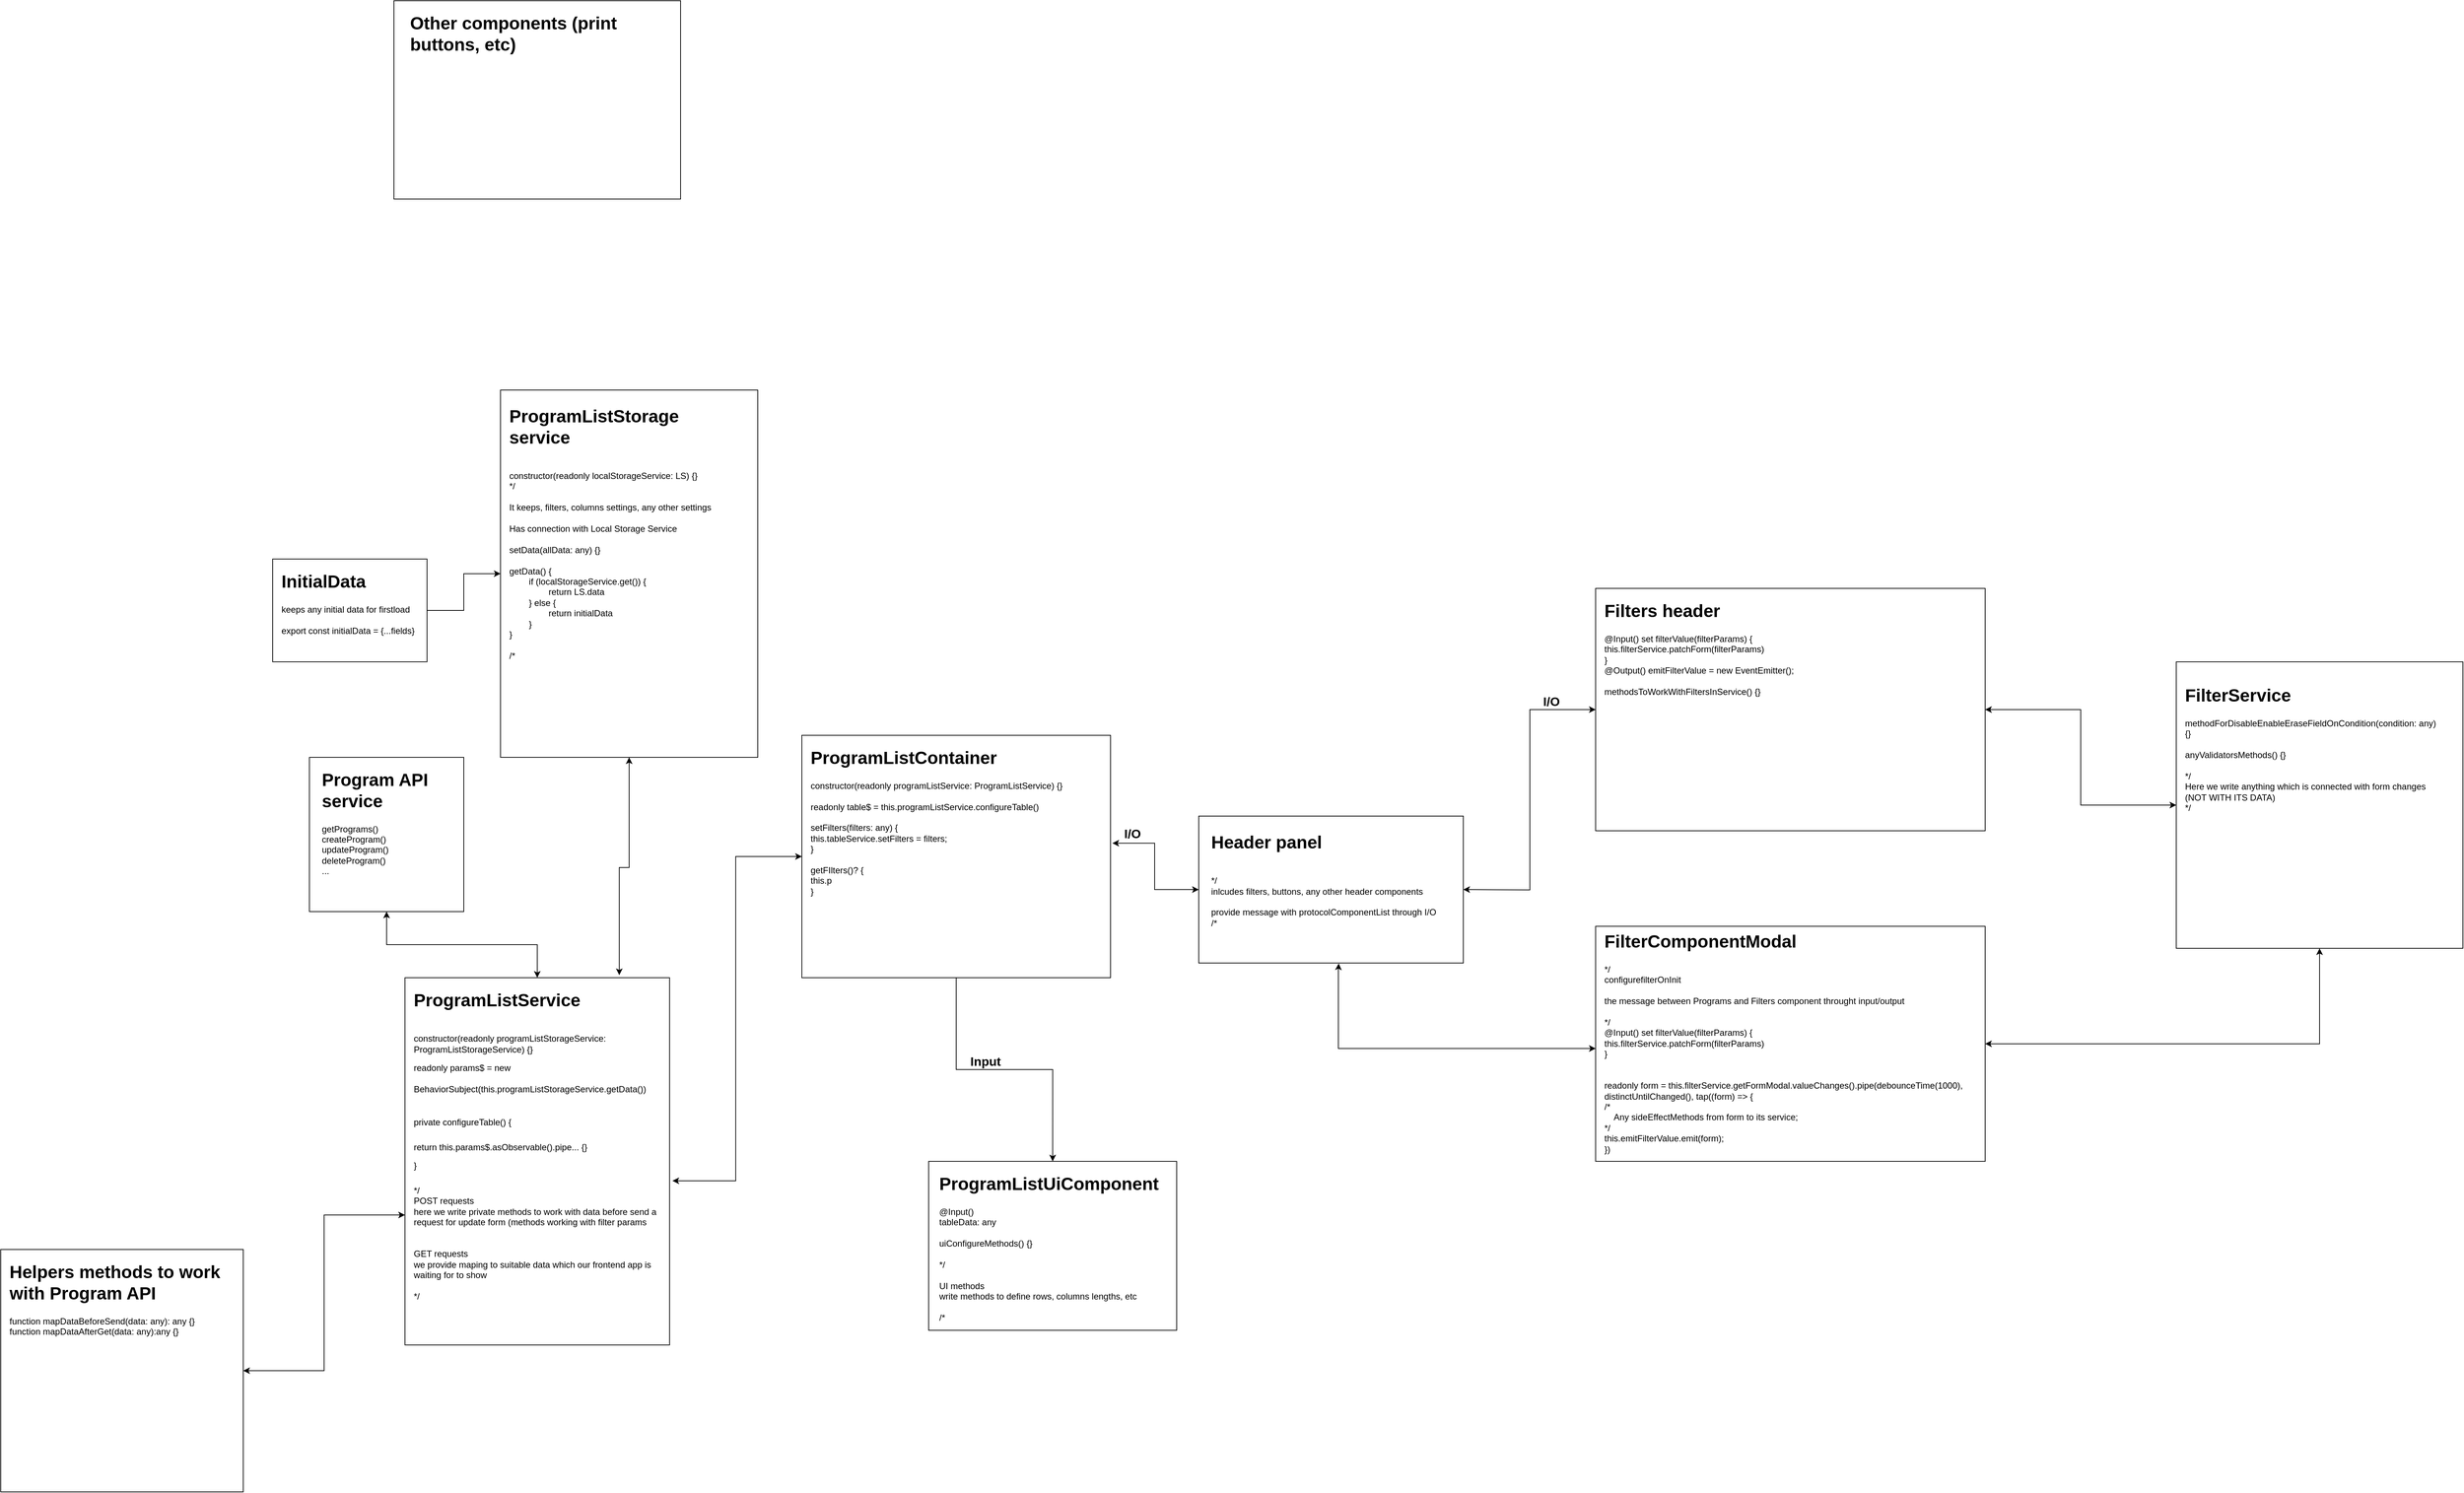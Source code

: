 <mxfile version="24.7.1" type="github">
  <diagram id="C5RBs43oDa-KdzZeNtuy" name="Page-1">
    <mxGraphModel dx="2692" dy="2213" grid="1" gridSize="10" guides="1" tooltips="1" connect="1" arrows="1" fold="1" page="1" pageScale="1" pageWidth="827" pageHeight="1169" math="0" shadow="0">
      <root>
        <mxCell id="WIyWlLk6GJQsqaUBKTNV-0" />
        <mxCell id="WIyWlLk6GJQsqaUBKTNV-1" parent="WIyWlLk6GJQsqaUBKTNV-0" />
        <mxCell id="mHJpHuQM93hfwTMyWl6n-1" value="" style="rounded=0;whiteSpace=wrap;html=1;labelPosition=center;verticalLabelPosition=top;align=center;verticalAlign=bottom;" vertex="1" parent="WIyWlLk6GJQsqaUBKTNV-1">
          <mxGeometry x="442.5" y="450" width="337.5" height="230" as="geometry" />
        </mxCell>
        <mxCell id="mHJpHuQM93hfwTMyWl6n-30" style="edgeStyle=orthogonalEdgeStyle;rounded=0;orthogonalLoop=1;jettySize=auto;html=1;entryX=0.5;entryY=1;entryDx=0;entryDy=0;startArrow=classic;startFill=1;" edge="1" parent="WIyWlLk6GJQsqaUBKTNV-1" source="mHJpHuQM93hfwTMyWl6n-3" target="mHJpHuQM93hfwTMyWl6n-29">
          <mxGeometry relative="1" as="geometry" />
        </mxCell>
        <mxCell id="mHJpHuQM93hfwTMyWl6n-70" style="edgeStyle=orthogonalEdgeStyle;rounded=0;orthogonalLoop=1;jettySize=auto;html=1;entryX=0.529;entryY=1.003;entryDx=0;entryDy=0;entryPerimeter=0;startArrow=classic;startFill=1;" edge="1" parent="WIyWlLk6GJQsqaUBKTNV-1" target="mHJpHuQM93hfwTMyWl6n-53">
          <mxGeometry relative="1" as="geometry">
            <mxPoint x="1006.56" y="190.0" as="targetPoint" />
            <mxPoint x="1350" y="296.4" as="sourcePoint" />
            <Array as="points">
              <mxPoint x="1000" y="296" />
              <mxPoint x="1000" y="190" />
              <mxPoint x="1000" y="190" />
            </Array>
          </mxGeometry>
        </mxCell>
        <mxCell id="mHJpHuQM93hfwTMyWl6n-3" value="" style="rounded=0;whiteSpace=wrap;html=1;" vertex="1" parent="WIyWlLk6GJQsqaUBKTNV-1">
          <mxGeometry x="1350" y="130" width="530" height="320" as="geometry" />
        </mxCell>
        <mxCell id="mHJpHuQM93hfwTMyWl6n-20" style="edgeStyle=orthogonalEdgeStyle;rounded=0;orthogonalLoop=1;jettySize=auto;html=1;entryX=0.5;entryY=1;entryDx=0;entryDy=0;startArrow=classic;startFill=1;" edge="1" parent="WIyWlLk6GJQsqaUBKTNV-1" source="mHJpHuQM93hfwTMyWl6n-5" target="mHJpHuQM93hfwTMyWl6n-17">
          <mxGeometry relative="1" as="geometry" />
        </mxCell>
        <mxCell id="mHJpHuQM93hfwTMyWl6n-5" value="&lt;div&gt;&lt;br&gt;&lt;/div&gt;" style="rounded=0;whiteSpace=wrap;html=1;align=center;labelPosition=center;verticalLabelPosition=top;verticalAlign=bottom;" vertex="1" parent="WIyWlLk6GJQsqaUBKTNV-1">
          <mxGeometry x="-270" y="200" width="360" height="500" as="geometry" />
        </mxCell>
        <mxCell id="mHJpHuQM93hfwTMyWl6n-17" value="" style="whiteSpace=wrap;html=1;aspect=fixed;" vertex="1" parent="WIyWlLk6GJQsqaUBKTNV-1">
          <mxGeometry x="-400" y="-100" width="210" height="210" as="geometry" />
        </mxCell>
        <mxCell id="mHJpHuQM93hfwTMyWl6n-18" value="&lt;h1 style=&quot;margin-top: 0px;&quot;&gt;Program API service&lt;/h1&gt;&lt;div&gt;getPrograms()&lt;/div&gt;&lt;div&gt;createProgram()&lt;br&gt;updateProgram()&lt;/div&gt;&lt;div&gt;deleteProgram()&lt;/div&gt;&lt;div&gt;...&lt;/div&gt;" style="text;html=1;whiteSpace=wrap;overflow=hidden;rounded=0;" vertex="1" parent="WIyWlLk6GJQsqaUBKTNV-1">
          <mxGeometry x="-385" y="-90" width="180" height="160" as="geometry" />
        </mxCell>
        <mxCell id="mHJpHuQM93hfwTMyWl6n-21" value="&lt;h1 style=&quot;margin-top: 0px;&quot;&gt;&lt;span style=&quot;background-color: initial;&quot;&gt;ProgramListService&lt;/span&gt;&lt;/h1&gt;&lt;div&gt;&lt;span style=&quot;background-color: initial;&quot;&gt;&lt;br&gt;&lt;/span&gt;&lt;/div&gt;&lt;div&gt;&lt;span style=&quot;background-color: initial;&quot;&gt;constructor(readonly programListStorageService: ProgramListStorageService) {}&lt;/span&gt;&lt;/div&gt;&lt;h1 style=&quot;margin-top: 0px;&quot;&gt;&lt;span style=&quot;font-size: 12px; font-weight: 400;&quot;&gt;readonly params$ = new BehaviorSubject(this.programListStorageService.getData())&lt;/span&gt;&lt;/h1&gt;&lt;h1 style=&quot;margin-top: 0px;&quot;&gt;&lt;span style=&quot;font-size: 12px; font-weight: 400;&quot;&gt;private configureTable() {&lt;/span&gt;&lt;/h1&gt;&lt;div&gt;&lt;span style=&quot;font-size: 12px; font-weight: 400;&quot;&gt;return this.params$.asObservable().pipe... {}&lt;/span&gt;&lt;/div&gt;&lt;h1 style=&quot;margin-top: 0px;&quot;&gt;&lt;span style=&quot;font-size: 12px; font-weight: 400;&quot;&gt;}&lt;/span&gt;&lt;/h1&gt;&lt;div&gt;*/&lt;/div&gt;&lt;div&gt;POST requests&lt;/div&gt;&lt;div&gt;here we write private methods to work with data before send a request for update form (methods working with filter params&lt;/div&gt;&lt;div&gt;&lt;br&gt;&lt;br&gt;GET requests&lt;br&gt;we provide maping to suitable data which our frontend app is waiting for to show&lt;/div&gt;&lt;div&gt;&lt;br&gt;&lt;/div&gt;&lt;div&gt;*/&lt;/div&gt;" style="text;html=1;whiteSpace=wrap;overflow=hidden;rounded=0;" vertex="1" parent="WIyWlLk6GJQsqaUBKTNV-1">
          <mxGeometry x="-260" y="210" width="340" height="450" as="geometry" />
        </mxCell>
        <mxCell id="mHJpHuQM93hfwTMyWl6n-28" value="&lt;h1 style=&quot;margin-top: 0px;&quot;&gt;ProgramListUiComponent&lt;/h1&gt;&lt;div&gt;&lt;span style=&quot;background-color: initial;&quot;&gt;@Input()&lt;br&gt;tableData: any&lt;/span&gt;&lt;/div&gt;&lt;div&gt;&lt;span style=&quot;background-color: initial;&quot;&gt;&lt;br&gt;uiConfigureMethods() {}&lt;/span&gt;&lt;br&gt;&lt;/div&gt;&lt;div&gt;&lt;span style=&quot;background-color: initial;&quot;&gt;&lt;br&gt;&lt;/span&gt;&lt;/div&gt;&lt;div&gt;&lt;span style=&quot;background-color: initial;&quot;&gt;*/&lt;/span&gt;&lt;/div&gt;&lt;div&gt;&lt;span style=&quot;background-color: initial;&quot;&gt;&lt;br&gt;&lt;/span&gt;&lt;/div&gt;&lt;div&gt;UI methods&lt;br&gt;write methods to define rows, columns lengths, etc&lt;span style=&quot;background-color: initial;&quot;&gt;&lt;br&gt;&lt;br&gt;/*&lt;/span&gt;&lt;/div&gt;&lt;div&gt;&lt;br&gt;&lt;/div&gt;&lt;div&gt;&lt;br&gt;&lt;/div&gt;&lt;div&gt;&lt;br&gt;&lt;/div&gt;&lt;div&gt;&lt;br&gt;&lt;/div&gt;&lt;div&gt;&lt;br&gt;&lt;/div&gt;" style="text;html=1;whiteSpace=wrap;overflow=hidden;rounded=0;" vertex="1" parent="WIyWlLk6GJQsqaUBKTNV-1">
          <mxGeometry x="455" y="460" width="315" height="210" as="geometry" />
        </mxCell>
        <mxCell id="mHJpHuQM93hfwTMyWl6n-29" value="" style="whiteSpace=wrap;html=1;aspect=fixed;" vertex="1" parent="WIyWlLk6GJQsqaUBKTNV-1">
          <mxGeometry x="2140" y="-230" width="390" height="390" as="geometry" />
        </mxCell>
        <mxCell id="mHJpHuQM93hfwTMyWl6n-31" value="&lt;h1 style=&quot;margin-top: 0px;&quot;&gt;FilterService&lt;/h1&gt;&lt;div&gt;methodForDisableEnableEraseFieldOnCondition(condition: any) {}&lt;/div&gt;&lt;div&gt;&lt;br&gt;&lt;/div&gt;&lt;div&gt;anyValidatorsMethods() {}&lt;/div&gt;&lt;div&gt;&lt;br&gt;&lt;/div&gt;&lt;div&gt;*/&lt;/div&gt;&lt;div&gt;Here we write anything which is connected with form changes (NOT WITH ITS DATA)&lt;/div&gt;&lt;div&gt;*/&lt;/div&gt;" style="text;html=1;whiteSpace=wrap;overflow=hidden;rounded=0;" vertex="1" parent="WIyWlLk6GJQsqaUBKTNV-1">
          <mxGeometry x="2150" y="-205" width="350" height="340" as="geometry" />
        </mxCell>
        <mxCell id="mHJpHuQM93hfwTMyWl6n-32" value="&lt;h1 style=&quot;margin-top: 0px;&quot;&gt;FilterComponentModal&lt;/h1&gt;&lt;div&gt;*/&lt;/div&gt;&lt;div&gt;configurefilterOnInit&lt;/div&gt;&lt;div&gt;&lt;br&gt;&lt;/div&gt;&lt;div&gt;the message between Programs and Filters component throught input/output&amp;nbsp;&lt;/div&gt;&lt;div&gt;&lt;br&gt;&lt;/div&gt;&lt;div&gt;*/&lt;/div&gt;&lt;div&gt;@Input() set filterValue(filterParams) {&lt;/div&gt;&lt;div&gt;this.filterService.patchForm(&lt;span style=&quot;background-color: initial;&quot;&gt;filterParams&lt;/span&gt;&lt;span style=&quot;background-color: initial;&quot;&gt;)&lt;/span&gt;&lt;/div&gt;&lt;div&gt;}&amp;nbsp;&lt;/div&gt;&lt;div&gt;&lt;br&gt;&lt;/div&gt;&lt;div&gt;&lt;br&gt;&lt;/div&gt;&lt;div&gt;readonly form = this.&lt;span style=&quot;background-color: initial;&quot;&gt;filterService.getF&lt;/span&gt;&lt;span style=&quot;background-color: initial;&quot;&gt;ormModal.valueChanges().pipe(debounceTime(1000), distinctUntilChanged(), tap((form) =&amp;gt; {&lt;/span&gt;&lt;/div&gt;&lt;div&gt;/*&lt;/div&gt;&lt;div&gt;&lt;span style=&quot;background-color: initial;&quot;&gt;&amp;nbsp; &amp;nbsp; Any sideEffectMethods from form to its service;&lt;br&gt;*/&lt;br&gt;this.&lt;/span&gt;emitFilterValue&lt;span style=&quot;background-color: initial;&quot;&gt;.emit(form);&lt;br&gt;})&lt;/span&gt;&lt;/div&gt;" style="text;html=1;whiteSpace=wrap;overflow=hidden;rounded=0;" vertex="1" parent="WIyWlLk6GJQsqaUBKTNV-1">
          <mxGeometry x="1360" y="130" width="510" height="310" as="geometry" />
        </mxCell>
        <mxCell id="mHJpHuQM93hfwTMyWl6n-36" value="" style="whiteSpace=wrap;html=1;aspect=fixed;glass=0;" vertex="1" parent="WIyWlLk6GJQsqaUBKTNV-1">
          <mxGeometry x="-820" y="570" width="330" height="330" as="geometry" />
        </mxCell>
        <mxCell id="mHJpHuQM93hfwTMyWl6n-37" value="&lt;h1 style=&quot;margin-top: 0px;&quot;&gt;Helpers methods to work with Program API&lt;/h1&gt;&lt;div&gt;function mapDataBeforeSend(data: any): any {}&lt;br&gt;function mapDataAfterGet(data: any):any {}&lt;/div&gt;" style="text;html=1;whiteSpace=wrap;overflow=hidden;rounded=0;" vertex="1" parent="WIyWlLk6GJQsqaUBKTNV-1">
          <mxGeometry x="-810" y="580" width="330" height="130" as="geometry" />
        </mxCell>
        <mxCell id="mHJpHuQM93hfwTMyWl6n-38" style="edgeStyle=orthogonalEdgeStyle;rounded=0;orthogonalLoop=1;jettySize=auto;html=1;entryX=0;entryY=0.646;entryDx=0;entryDy=0;entryPerimeter=0;startArrow=classic;startFill=1;" edge="1" parent="WIyWlLk6GJQsqaUBKTNV-1" source="mHJpHuQM93hfwTMyWl6n-36" target="mHJpHuQM93hfwTMyWl6n-5">
          <mxGeometry relative="1" as="geometry" />
        </mxCell>
        <mxCell id="mHJpHuQM93hfwTMyWl6n-39" value="" style="rounded=0;whiteSpace=wrap;html=1;" vertex="1" parent="WIyWlLk6GJQsqaUBKTNV-1">
          <mxGeometry x="-285" y="-1130" width="390" height="270" as="geometry" />
        </mxCell>
        <mxCell id="mHJpHuQM93hfwTMyWl6n-40" value="&lt;h1 style=&quot;margin-top: 0px;&quot;&gt;Other components (print buttons, etc)&lt;/h1&gt;" style="text;html=1;whiteSpace=wrap;overflow=hidden;rounded=0;" vertex="1" parent="WIyWlLk6GJQsqaUBKTNV-1">
          <mxGeometry x="-265" y="-1120" width="370" height="250" as="geometry" />
        </mxCell>
        <mxCell id="mHJpHuQM93hfwTMyWl6n-44" value="" style="rounded=0;whiteSpace=wrap;html=1;" vertex="1" parent="WIyWlLk6GJQsqaUBKTNV-1">
          <mxGeometry x="-140" y="-600" width="350" height="500" as="geometry" />
        </mxCell>
        <mxCell id="mHJpHuQM93hfwTMyWl6n-45" value="&lt;h1 style=&quot;margin-top: 0px;&quot;&gt;ProgramListStorage service&lt;/h1&gt;&lt;div&gt;&lt;br&gt;constructor(readonly localStorageService: LS) {}&lt;br&gt;*/&lt;br&gt;&lt;br&gt;It keeps, filters, columns settings, any other settings&lt;/div&gt;&lt;div&gt;&lt;br&gt;&lt;/div&gt;&lt;div&gt;Has connection with Local Storage Service&lt;/div&gt;&lt;div&gt;&lt;br&gt;&lt;/div&gt;&lt;div&gt;setData(allData: any) {}&lt;br&gt;&lt;br&gt;getData() {&lt;/div&gt;&lt;div&gt;&lt;span style=&quot;white-space: pre;&quot;&gt;&#x9;&lt;/span&gt;if (localStorageService.get()) {&lt;br&gt;&lt;span style=&quot;white-space: pre;&quot;&gt;&#x9;&lt;/span&gt;&lt;span style=&quot;white-space: pre;&quot;&gt;&#x9;&lt;/span&gt;return LS.data&lt;br&gt;&lt;span style=&quot;white-space: pre;&quot;&gt;&#x9;&lt;/span&gt;} else {&lt;br&gt;&amp;nbsp;&lt;span style=&quot;white-space: pre;&quot;&gt;&#x9;&lt;/span&gt;&lt;span style=&quot;white-space: pre;&quot;&gt;&#x9;&lt;/span&gt;return initialData&lt;br&gt;&lt;span style=&quot;white-space: pre;&quot;&gt;&#x9;&lt;/span&gt;}&lt;/div&gt;&lt;div&gt;}&lt;br&gt;&lt;br&gt;/*&lt;/div&gt;" style="text;html=1;whiteSpace=wrap;overflow=hidden;rounded=0;" vertex="1" parent="WIyWlLk6GJQsqaUBKTNV-1">
          <mxGeometry x="-130" y="-585" width="317.5" height="375" as="geometry" />
        </mxCell>
        <mxCell id="mHJpHuQM93hfwTMyWl6n-49" style="edgeStyle=orthogonalEdgeStyle;rounded=0;orthogonalLoop=1;jettySize=auto;html=1;entryX=0;entryY=0.5;entryDx=0;entryDy=0;startArrow=classic;startFill=1;" edge="1" parent="WIyWlLk6GJQsqaUBKTNV-1" source="mHJpHuQM93hfwTMyWl6n-47" target="mHJpHuQM93hfwTMyWl6n-29">
          <mxGeometry relative="1" as="geometry" />
        </mxCell>
        <mxCell id="mHJpHuQM93hfwTMyWl6n-47" value="" style="rounded=0;whiteSpace=wrap;html=1;" vertex="1" parent="WIyWlLk6GJQsqaUBKTNV-1">
          <mxGeometry x="1350" y="-330" width="530" height="330" as="geometry" />
        </mxCell>
        <mxCell id="mHJpHuQM93hfwTMyWl6n-50" value="&lt;h1 style=&quot;margin-top: 0px;&quot;&gt;Filters header&lt;/h1&gt;&lt;div&gt;@Input() set filterValue(filterParams) {&lt;/div&gt;&lt;div&gt;this.filterService.patchForm(&lt;span style=&quot;background-color: initial;&quot;&gt;filterParams&lt;/span&gt;&lt;span style=&quot;background-color: initial;&quot;&gt;)&lt;/span&gt;&lt;/div&gt;&lt;div&gt;}&amp;nbsp;&lt;/div&gt;&lt;div&gt;@Output()&amp;nbsp;&lt;span style=&quot;background-color: initial;&quot;&gt;emitFilterValue = new EventEmitter();&lt;/span&gt;&lt;/div&gt;&lt;div&gt;&lt;span style=&quot;background-color: initial;&quot;&gt;&lt;br&gt;&lt;/span&gt;&lt;/div&gt;&lt;div&gt;methodsToWorkWithFiltersInService() {}&lt;/div&gt;" style="text;html=1;whiteSpace=wrap;overflow=hidden;rounded=0;" vertex="1" parent="WIyWlLk6GJQsqaUBKTNV-1">
          <mxGeometry x="1360" y="-320" width="510" height="290" as="geometry" />
        </mxCell>
        <mxCell id="mHJpHuQM93hfwTMyWl6n-51" value="&lt;font style=&quot;font-size: 17px;&quot;&gt;&lt;b&gt;I/O&lt;/b&gt;&lt;/font&gt;" style="text;html=1;align=center;verticalAlign=middle;whiteSpace=wrap;rounded=0;" vertex="1" parent="WIyWlLk6GJQsqaUBKTNV-1">
          <mxGeometry x="1260" y="-190" width="60" height="30" as="geometry" />
        </mxCell>
        <mxCell id="mHJpHuQM93hfwTMyWl6n-53" value="" style="rounded=0;whiteSpace=wrap;html=1;" vertex="1" parent="WIyWlLk6GJQsqaUBKTNV-1">
          <mxGeometry x="810" y="-20" width="360" height="200" as="geometry" />
        </mxCell>
        <mxCell id="mHJpHuQM93hfwTMyWl6n-59" style="edgeStyle=orthogonalEdgeStyle;rounded=0;orthogonalLoop=1;jettySize=auto;html=1;entryX=0;entryY=0.5;entryDx=0;entryDy=0;startArrow=classic;startFill=1;" edge="1" parent="WIyWlLk6GJQsqaUBKTNV-1" target="mHJpHuQM93hfwTMyWl6n-47">
          <mxGeometry relative="1" as="geometry">
            <mxPoint x="1170" y="80" as="sourcePoint" />
          </mxGeometry>
        </mxCell>
        <mxCell id="mHJpHuQM93hfwTMyWl6n-54" value="&lt;h1 style=&quot;margin-top: 0px;&quot;&gt;Header panel&lt;/h1&gt;&lt;div&gt;&lt;br&gt;&lt;/div&gt;&lt;div&gt;*/&lt;/div&gt;&lt;div&gt;inlcudes filters, buttons, any other header components&lt;/div&gt;&lt;div&gt;&lt;br&gt;&lt;/div&gt;&lt;div&gt;provide message with protocolComponentList through I/O&lt;/div&gt;&lt;div&gt;/*&lt;/div&gt;" style="text;html=1;whiteSpace=wrap;overflow=hidden;rounded=0;" vertex="1" parent="WIyWlLk6GJQsqaUBKTNV-1">
          <mxGeometry x="825" y="-5" width="330" height="170" as="geometry" />
        </mxCell>
        <mxCell id="mHJpHuQM93hfwTMyWl6n-79" style="edgeStyle=orthogonalEdgeStyle;rounded=0;orthogonalLoop=1;jettySize=auto;html=1;entryX=0.5;entryY=0;entryDx=0;entryDy=0;startArrow=none;startFill=0;" edge="1" parent="WIyWlLk6GJQsqaUBKTNV-1" source="mHJpHuQM93hfwTMyWl6n-71" target="mHJpHuQM93hfwTMyWl6n-1">
          <mxGeometry relative="1" as="geometry" />
        </mxCell>
        <mxCell id="mHJpHuQM93hfwTMyWl6n-71" value="" style="rounded=0;whiteSpace=wrap;html=1;" vertex="1" parent="WIyWlLk6GJQsqaUBKTNV-1">
          <mxGeometry x="270" y="-130" width="420" height="330" as="geometry" />
        </mxCell>
        <mxCell id="mHJpHuQM93hfwTMyWl6n-72" value="&lt;h1 style=&quot;margin-top: 0px;&quot;&gt;ProgramListContainer&lt;/h1&gt;&lt;div&gt;constructor(readonly programListService: ProgramListService) {}&lt;/div&gt;&lt;div&gt;&lt;br&gt;&lt;/div&gt;&lt;div&gt;&lt;div&gt;readonly table$ = this.programListService.configureTable()&lt;/div&gt;&lt;div&gt;&lt;br&gt;&lt;/div&gt;&lt;div&gt;setFilters(filters: any) {&lt;/div&gt;&lt;div&gt;this.tableService.setFilters = filters;&lt;br&gt;}&amp;nbsp;&lt;/div&gt;&lt;div&gt;&lt;br&gt;&lt;/div&gt;&lt;div&gt;getFIlters()? {&lt;/div&gt;&lt;div&gt;this.p&lt;/div&gt;&lt;div&gt;}&lt;/div&gt;&lt;div&gt;&lt;br&gt;&lt;/div&gt;&lt;div&gt;&lt;br&gt;&lt;/div&gt;&lt;div&gt;&lt;br&gt;&lt;/div&gt;&lt;/div&gt;" style="text;html=1;whiteSpace=wrap;overflow=hidden;rounded=0;" vertex="1" parent="WIyWlLk6GJQsqaUBKTNV-1">
          <mxGeometry x="280" y="-120" width="400" height="310" as="geometry" />
        </mxCell>
        <mxCell id="mHJpHuQM93hfwTMyWl6n-73" style="edgeStyle=orthogonalEdgeStyle;rounded=0;orthogonalLoop=1;jettySize=auto;html=1;entryX=1.006;entryY=0.445;entryDx=0;entryDy=0;entryPerimeter=0;startArrow=classic;startFill=1;" edge="1" parent="WIyWlLk6GJQsqaUBKTNV-1" source="mHJpHuQM93hfwTMyWl6n-53" target="mHJpHuQM93hfwTMyWl6n-71">
          <mxGeometry relative="1" as="geometry" />
        </mxCell>
        <mxCell id="mHJpHuQM93hfwTMyWl6n-74" value="&lt;font style=&quot;font-size: 17px;&quot;&gt;&lt;b&gt;I/O&lt;/b&gt;&lt;/font&gt;" style="text;html=1;align=center;verticalAlign=middle;whiteSpace=wrap;rounded=0;" vertex="1" parent="WIyWlLk6GJQsqaUBKTNV-1">
          <mxGeometry x="690" y="-10" width="60" height="30" as="geometry" />
        </mxCell>
        <mxCell id="mHJpHuQM93hfwTMyWl6n-78" style="edgeStyle=orthogonalEdgeStyle;rounded=0;orthogonalLoop=1;jettySize=auto;html=1;entryX=1.011;entryY=0.553;entryDx=0;entryDy=0;entryPerimeter=0;startArrow=classic;startFill=1;" edge="1" parent="WIyWlLk6GJQsqaUBKTNV-1" source="mHJpHuQM93hfwTMyWl6n-71" target="mHJpHuQM93hfwTMyWl6n-5">
          <mxGeometry relative="1" as="geometry">
            <Array as="points">
              <mxPoint x="180" y="35" />
              <mxPoint x="180" y="477" />
            </Array>
          </mxGeometry>
        </mxCell>
        <mxCell id="mHJpHuQM93hfwTMyWl6n-80" value="&lt;font style=&quot;font-size: 17px;&quot;&gt;&lt;b&gt;Input&lt;/b&gt;&lt;/font&gt;" style="text;html=1;align=center;verticalAlign=middle;whiteSpace=wrap;rounded=0;" vertex="1" parent="WIyWlLk6GJQsqaUBKTNV-1">
          <mxGeometry x="490" y="300" width="60" height="30" as="geometry" />
        </mxCell>
        <mxCell id="mHJpHuQM93hfwTMyWl6n-83" style="edgeStyle=orthogonalEdgeStyle;rounded=0;orthogonalLoop=1;jettySize=auto;html=1;entryX=0.81;entryY=-0.007;entryDx=0;entryDy=0;entryPerimeter=0;startArrow=classic;startFill=1;" edge="1" parent="WIyWlLk6GJQsqaUBKTNV-1" source="mHJpHuQM93hfwTMyWl6n-44" target="mHJpHuQM93hfwTMyWl6n-5">
          <mxGeometry relative="1" as="geometry" />
        </mxCell>
        <mxCell id="mHJpHuQM93hfwTMyWl6n-89" style="edgeStyle=orthogonalEdgeStyle;rounded=0;orthogonalLoop=1;jettySize=auto;html=1;" edge="1" parent="WIyWlLk6GJQsqaUBKTNV-1" source="mHJpHuQM93hfwTMyWl6n-84" target="mHJpHuQM93hfwTMyWl6n-44">
          <mxGeometry relative="1" as="geometry" />
        </mxCell>
        <mxCell id="mHJpHuQM93hfwTMyWl6n-84" value="" style="rounded=0;whiteSpace=wrap;html=1;" vertex="1" parent="WIyWlLk6GJQsqaUBKTNV-1">
          <mxGeometry x="-450" y="-370" width="210" height="140" as="geometry" />
        </mxCell>
        <mxCell id="mHJpHuQM93hfwTMyWl6n-85" value="&lt;h1 style=&quot;margin-top: 0px;&quot;&gt;InitialData&lt;/h1&gt;&lt;div&gt;keeps any initial data for firstload&lt;/div&gt;&lt;div&gt;&lt;br&gt;&lt;/div&gt;&lt;div&gt;export const initialData = {...fields}&lt;/div&gt;" style="text;html=1;whiteSpace=wrap;overflow=hidden;rounded=0;" vertex="1" parent="WIyWlLk6GJQsqaUBKTNV-1">
          <mxGeometry x="-440" y="-360" width="190" height="120" as="geometry" />
        </mxCell>
      </root>
    </mxGraphModel>
  </diagram>
</mxfile>
